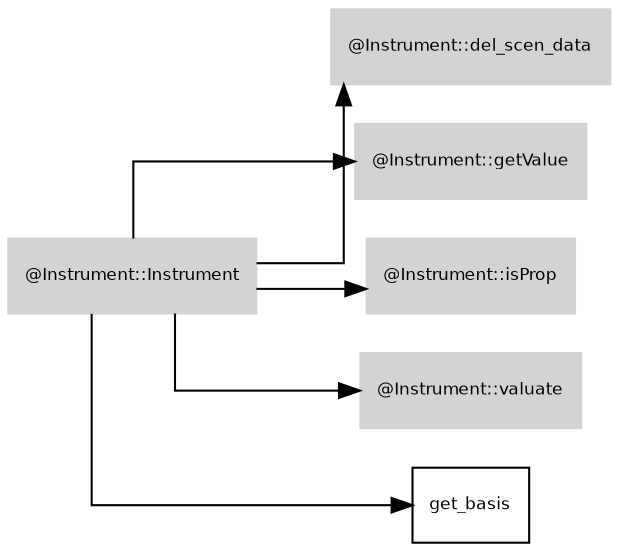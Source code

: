 digraph G {
	fontname = "Bitstream Vera Sans"
	fontsize = 8
	node [
		fontname = "Bitstream Vera Sans"
		fontsize = 8
		shape = "record"
	]
	edge [
		fontname = "Bitstream Vera Sans"
		fontsize = 8
	]
	graph [splines=ortho];
	rankdir=LR;
	subgraph class_Instrument {
		style=filled;
		node [style=filled,color=lightgrey];
		"@Instrument::Instrument" -> "@Instrument::del_scen_data"
		"@Instrument::Instrument" -> "@Instrument::getValue"
		"@Instrument::Instrument" -> "@Instrument::isProp"
		"@Instrument::Instrument" -> "@Instrument::valuate"
		label = "@Instrument";
	}
"@Instrument::Instrument" 	 -> 	 "get_basis"
}
